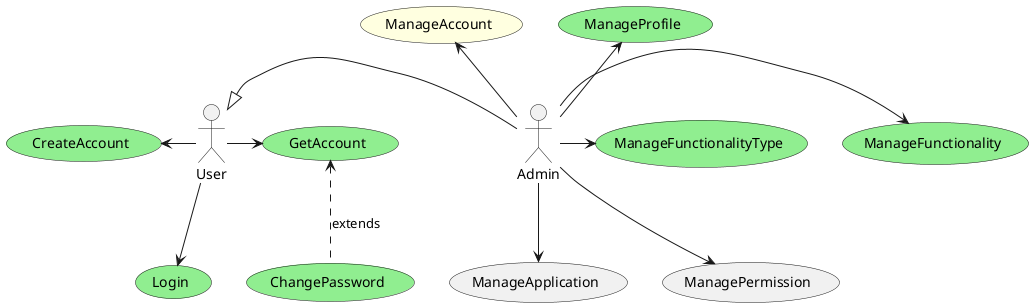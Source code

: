 @startuml Use Case

actor User
actor Admin

usecase CreateAccount #LightGreen
usecase Login #LightGreen
usecase GetAccount #LightGreen
usecase ChangePassword #LightGreen
usecase ManageProfile #LightGreen
usecase ManageFunctionalityType #LightGreen
usecase ManageFunctionality #LightGreen
usecase ManageAccount #LightYellow

User <|-r- Admin

User -l-> (CreateAccount) 
User -r-> (GetAccount)
(GetAccount) <.d. (ChangePassword) : extends
User -d-> (Login)

Admin -u-> (ManageProfile) 
Admin -u-> (ManageAccount) 
Admin -d-> (ManageApplication) 
Admin -d-> (ManagePermission) 
Admin -r-> (ManageFunctionality) 
Admin -r-> (ManageFunctionalityType) 

@enduml